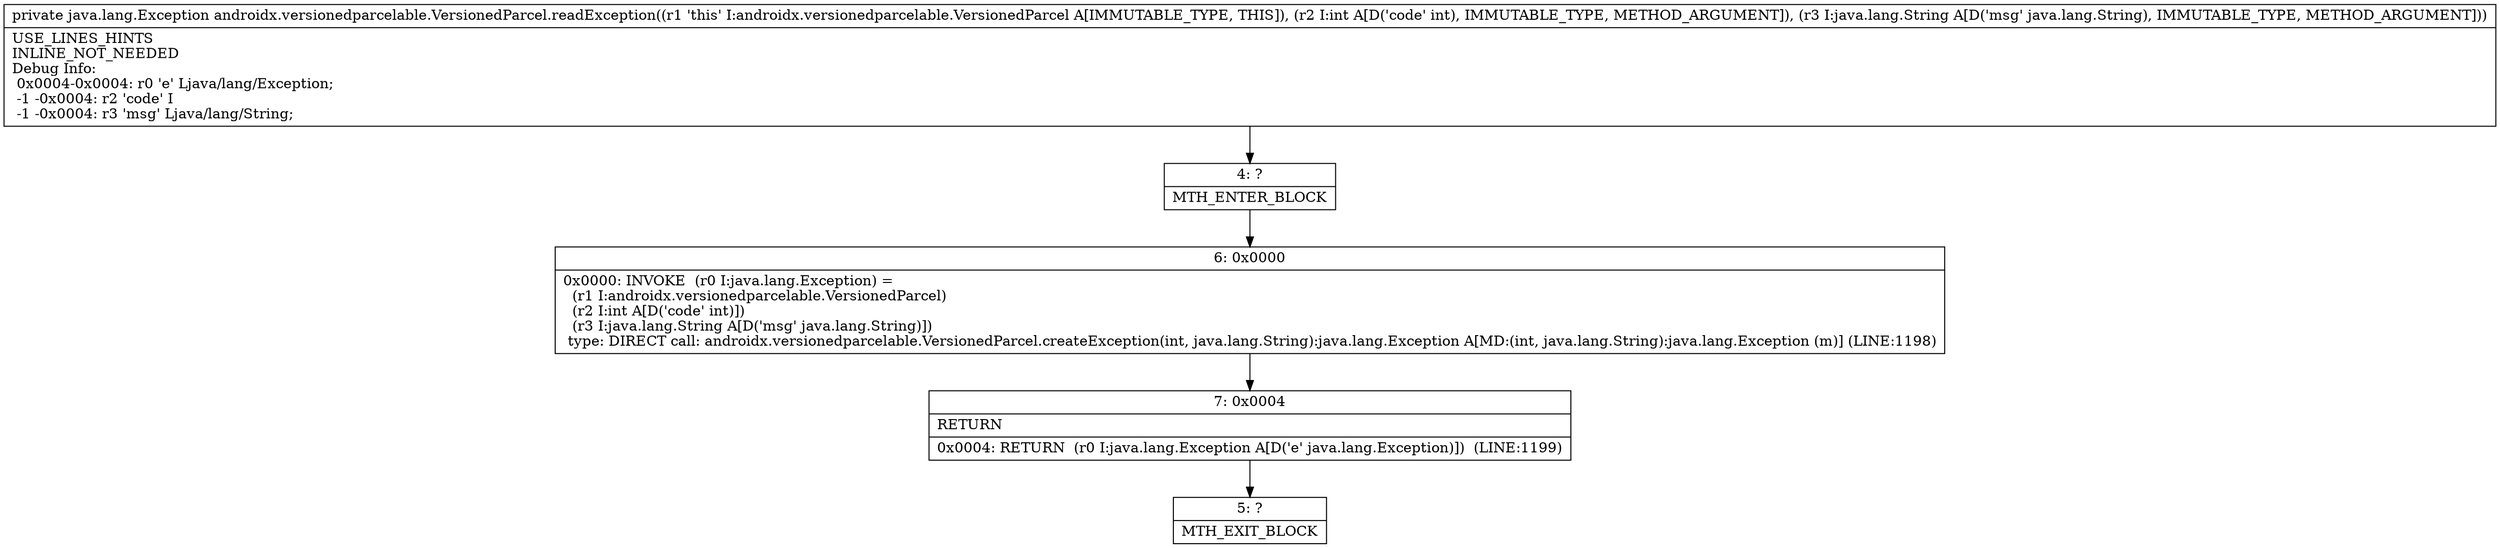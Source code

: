 digraph "CFG forandroidx.versionedparcelable.VersionedParcel.readException(ILjava\/lang\/String;)Ljava\/lang\/Exception;" {
Node_4 [shape=record,label="{4\:\ ?|MTH_ENTER_BLOCK\l}"];
Node_6 [shape=record,label="{6\:\ 0x0000|0x0000: INVOKE  (r0 I:java.lang.Exception) = \l  (r1 I:androidx.versionedparcelable.VersionedParcel)\l  (r2 I:int A[D('code' int)])\l  (r3 I:java.lang.String A[D('msg' java.lang.String)])\l type: DIRECT call: androidx.versionedparcelable.VersionedParcel.createException(int, java.lang.String):java.lang.Exception A[MD:(int, java.lang.String):java.lang.Exception (m)] (LINE:1198)\l}"];
Node_7 [shape=record,label="{7\:\ 0x0004|RETURN\l|0x0004: RETURN  (r0 I:java.lang.Exception A[D('e' java.lang.Exception)])  (LINE:1199)\l}"];
Node_5 [shape=record,label="{5\:\ ?|MTH_EXIT_BLOCK\l}"];
MethodNode[shape=record,label="{private java.lang.Exception androidx.versionedparcelable.VersionedParcel.readException((r1 'this' I:androidx.versionedparcelable.VersionedParcel A[IMMUTABLE_TYPE, THIS]), (r2 I:int A[D('code' int), IMMUTABLE_TYPE, METHOD_ARGUMENT]), (r3 I:java.lang.String A[D('msg' java.lang.String), IMMUTABLE_TYPE, METHOD_ARGUMENT]))  | USE_LINES_HINTS\lINLINE_NOT_NEEDED\lDebug Info:\l  0x0004\-0x0004: r0 'e' Ljava\/lang\/Exception;\l  \-1 \-0x0004: r2 'code' I\l  \-1 \-0x0004: r3 'msg' Ljava\/lang\/String;\l}"];
MethodNode -> Node_4;Node_4 -> Node_6;
Node_6 -> Node_7;
Node_7 -> Node_5;
}


